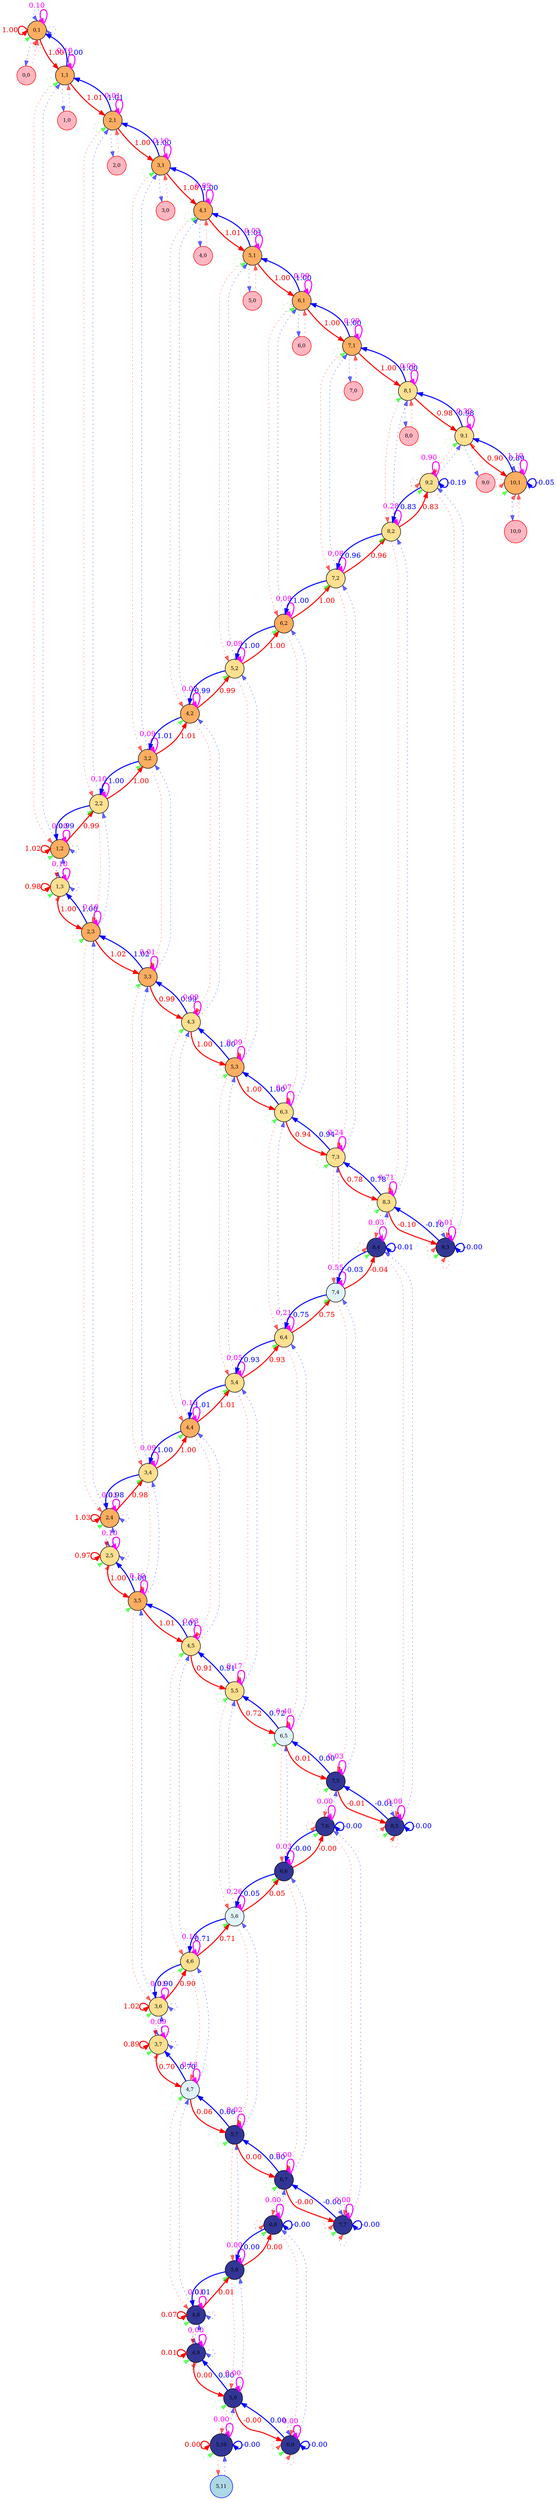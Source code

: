 digraph {
	splines=true
	"0,1" [label="0,1" color=black colorscheme=rdylbu10 fillcolor=4 fontsize=10 pos="0,1!" shape=circle style=filled]
	"0,0" [label="0,0" color=red fillcolor=lightpink fontsize=10 pos="0,0!" shape=circle style=filled]
	"1,3" [label="1,3" color=black colorscheme=rdylbu10 fillcolor=5 fontsize=10 pos="1,3!" shape=circle style=filled]
	"1,2" [label="1,2" color=black colorscheme=rdylbu10 fillcolor=4 fontsize=10 pos="1,2!" shape=circle style=filled]
	"1,1" [label="1,1" color=black colorscheme=rdylbu10 fillcolor=4 fontsize=10 pos="1,1!" shape=circle style=filled]
	"1,0" [label="1,0" color=red fillcolor=lightpink fontsize=10 pos="1,0!" shape=circle style=filled]
	"2,5" [label="2,5" color=black colorscheme=rdylbu10 fillcolor=5 fontsize=10 pos="2,5!" shape=circle style=filled]
	"2,4" [label="2,4" color=black colorscheme=rdylbu10 fillcolor=4 fontsize=10 pos="2,4!" shape=circle style=filled]
	"2,3" [label="2,3" color=black colorscheme=rdylbu10 fillcolor=4 fontsize=10 pos="2,3!" shape=circle style=filled]
	"2,2" [label="2,2" color=black colorscheme=rdylbu10 fillcolor=5 fontsize=10 pos="2,2!" shape=circle style=filled]
	"2,1" [label="2,1" color=black colorscheme=rdylbu10 fillcolor=4 fontsize=10 pos="2,1!" shape=circle style=filled]
	"2,0" [label="2,0" color=red fillcolor=lightpink fontsize=10 pos="2,0!" shape=circle style=filled]
	"3,7" [label="3,7" color=black colorscheme=rdylbu10 fillcolor=5 fontsize=10 pos="3,7!" shape=circle style=filled]
	"3,6" [label="3,6" color=black colorscheme=rdylbu10 fillcolor=5 fontsize=10 pos="3,6!" shape=circle style=filled]
	"3,5" [label="3,5" color=black colorscheme=rdylbu10 fillcolor=4 fontsize=10 pos="3,5!" shape=circle style=filled]
	"3,4" [label="3,4" color=black colorscheme=rdylbu10 fillcolor=5 fontsize=10 pos="3,4!" shape=circle style=filled]
	"3,3" [label="3,3" color=black colorscheme=rdylbu10 fillcolor=4 fontsize=10 pos="3,3!" shape=circle style=filled]
	"3,2" [label="3,2" color=black colorscheme=rdylbu10 fillcolor=4 fontsize=10 pos="3,2!" shape=circle style=filled]
	"3,1" [label="3,1" color=black colorscheme=rdylbu10 fillcolor=4 fontsize=10 pos="3,1!" shape=circle style=filled]
	"3,0" [label="3,0" color=red fillcolor=lightpink fontsize=10 pos="3,0!" shape=circle style=filled]
	"4,9" [label="4,9" color=black colorscheme=rdylbu10 fillcolor=10 fontsize=10 pos="4,9!" shape=circle style=filled]
	"4,8" [label="4,8" color=black colorscheme=rdylbu10 fillcolor=10 fontsize=10 pos="4,8!" shape=circle style=filled]
	"4,7" [label="4,7" color=black colorscheme=rdylbu10 fillcolor=6 fontsize=10 pos="4,7!" shape=circle style=filled]
	"4,6" [label="4,6" color=black colorscheme=rdylbu10 fillcolor=5 fontsize=10 pos="4,6!" shape=circle style=filled]
	"4,5" [label="4,5" color=black colorscheme=rdylbu10 fillcolor=5 fontsize=10 pos="4,5!" shape=circle style=filled]
	"4,4" [label="4,4" color=black colorscheme=rdylbu10 fillcolor=4 fontsize=10 pos="4,4!" shape=circle style=filled]
	"4,3" [label="4,3" color=black colorscheme=rdylbu10 fillcolor=5 fontsize=10 pos="4,3!" shape=circle style=filled]
	"4,2" [label="4,2" color=black colorscheme=rdylbu10 fillcolor=4 fontsize=10 pos="4,2!" shape=circle style=filled]
	"4,1" [label="4,1" color=black colorscheme=rdylbu10 fillcolor=4 fontsize=10 pos="4,1!" shape=circle style=filled]
	"4,0" [label="4,0" color=red fillcolor=lightpink fontsize=10 pos="4,0!" shape=circle style=filled]
	"5,11" [label="5,11" color=blue fillcolor=lightblue fontsize=10 pos="5,11!" shape=circle style=filled]
	"5,10" [label="5,10" color=black colorscheme=rdylbu10 fillcolor=10 fontsize=10 pos="5,10!" shape=circle style=filled]
	"5,9" [label="5,9" color=black colorscheme=rdylbu10 fillcolor=10 fontsize=10 pos="5,9!" shape=circle style=filled]
	"5,8" [label="5,8" color=black colorscheme=rdylbu10 fillcolor=10 fontsize=10 pos="5,8!" shape=circle style=filled]
	"5,7" [label="5,7" color=black colorscheme=rdylbu10 fillcolor=10 fontsize=10 pos="5,7!" shape=circle style=filled]
	"5,6" [label="5,6" color=black colorscheme=rdylbu10 fillcolor=6 fontsize=10 pos="5,6!" shape=circle style=filled]
	"5,5" [label="5,5" color=black colorscheme=rdylbu10 fillcolor=5 fontsize=10 pos="5,5!" shape=circle style=filled]
	"5,4" [label="5,4" color=black colorscheme=rdylbu10 fillcolor=5 fontsize=10 pos="5,4!" shape=circle style=filled]
	"5,3" [label="5,3" color=black colorscheme=rdylbu10 fillcolor=4 fontsize=10 pos="5,3!" shape=circle style=filled]
	"5,2" [label="5,2" color=black colorscheme=rdylbu10 fillcolor=5 fontsize=10 pos="5,2!" shape=circle style=filled]
	"5,1" [label="5,1" color=black colorscheme=rdylbu10 fillcolor=4 fontsize=10 pos="5,1!" shape=circle style=filled]
	"5,0" [label="5,0" color=red fillcolor=lightpink fontsize=10 pos="5,0!" shape=circle style=filled]
	"6,9" [label="6,9" color=black colorscheme=rdylbu10 fillcolor=10 fontsize=10 pos="6,9!" shape=circle style=filled]
	"6,8" [label="6,8" color=black colorscheme=rdylbu10 fillcolor=10 fontsize=10 pos="6,8!" shape=circle style=filled]
	"6,7" [label="6,7" color=black colorscheme=rdylbu10 fillcolor=10 fontsize=10 pos="6,7!" shape=circle style=filled]
	"6,6" [label="6,6" color=black colorscheme=rdylbu10 fillcolor=10 fontsize=10 pos="6,6!" shape=circle style=filled]
	"6,5" [label="6,5" color=black colorscheme=rdylbu10 fillcolor=6 fontsize=10 pos="6,5!" shape=circle style=filled]
	"6,4" [label="6,4" color=black colorscheme=rdylbu10 fillcolor=5 fontsize=10 pos="6,4!" shape=circle style=filled]
	"6,3" [label="6,3" color=black colorscheme=rdylbu10 fillcolor=5 fontsize=10 pos="6,3!" shape=circle style=filled]
	"6,2" [label="6,2" color=black colorscheme=rdylbu10 fillcolor=4 fontsize=10 pos="6,2!" shape=circle style=filled]
	"6,1" [label="6,1" color=black colorscheme=rdylbu10 fillcolor=4 fontsize=10 pos="6,1!" shape=circle style=filled]
	"6,0" [label="6,0" color=red fillcolor=lightpink fontsize=10 pos="6,0!" shape=circle style=filled]
	"7,7" [label="7,7" color=black colorscheme=rdylbu10 fillcolor=10 fontsize=10 pos="7,7!" shape=circle style=filled]
	"7,6" [label="7,6" color=black colorscheme=rdylbu10 fillcolor=10 fontsize=10 pos="7,6!" shape=circle style=filled]
	"7,5" [label="7,5" color=black colorscheme=rdylbu10 fillcolor=10 fontsize=10 pos="7,5!" shape=circle style=filled]
	"7,4" [label="7,4" color=black colorscheme=rdylbu10 fillcolor=6 fontsize=10 pos="7,4!" shape=circle style=filled]
	"7,3" [label="7,3" color=black colorscheme=rdylbu10 fillcolor=5 fontsize=10 pos="7,3!" shape=circle style=filled]
	"7,2" [label="7,2" color=black colorscheme=rdylbu10 fillcolor=5 fontsize=10 pos="7,2!" shape=circle style=filled]
	"7,1" [label="7,1" color=black colorscheme=rdylbu10 fillcolor=4 fontsize=10 pos="7,1!" shape=circle style=filled]
	"7,0" [label="7,0" color=red fillcolor=lightpink fontsize=10 pos="7,0!" shape=circle style=filled]
	"8,5" [label="8,5" color=black colorscheme=rdylbu10 fillcolor=10 fontsize=10 pos="8,5!" shape=circle style=filled]
	"8,4" [label="8,4" color=black colorscheme=rdylbu10 fillcolor=10 fontsize=10 pos="8,4!" shape=circle style=filled]
	"8,3" [label="8,3" color=black colorscheme=rdylbu10 fillcolor=5 fontsize=10 pos="8,3!" shape=circle style=filled]
	"8,2" [label="8,2" color=black colorscheme=rdylbu10 fillcolor=5 fontsize=10 pos="8,2!" shape=circle style=filled]
	"8,1" [label="8,1" color=black colorscheme=rdylbu10 fillcolor=5 fontsize=10 pos="8,1!" shape=circle style=filled]
	"8,0" [label="8,0" color=red fillcolor=lightpink fontsize=10 pos="8,0!" shape=circle style=filled]
	"9,3" [label="9,3" color=black colorscheme=rdylbu10 fillcolor=10 fontsize=10 pos="9,3!" shape=circle style=filled]
	"9,2" [label="9,2" color=black colorscheme=rdylbu10 fillcolor=5 fontsize=10 pos="9,2!" shape=circle style=filled]
	"9,1" [label="9,1" color=black colorscheme=rdylbu10 fillcolor=5 fontsize=10 pos="9,1!" shape=circle style=filled]
	"9,0" [label="9,0" color=red fillcolor=lightpink fontsize=10 pos="9,0!" shape=circle style=filled]
	"10,1" [label="10,1" color=black colorscheme=rdylbu10 fillcolor=4 fontsize=10 pos="10,1!" shape=circle style=filled]
	"10,0" [label="10,0" color=red fillcolor=lightpink fontsize=10 pos="10,0!" shape=circle style=filled]
	"0,1" -> "0,1" [label=0.10 color="#ff00ff" fontcolor="#ff00ff" headport=ne penwidth=2 style=solid tailport=ne]
	"0,1" -> "0,1" [label="" color="#00ff0099" fontcolor="#00ff0099" headport=sw style=dotted tailport=sw]
	"0,1" -> "0,0" [label="" color="#0000ff99" fontcolor="#0000ff99" style=dotted]
	"0,1" -> "1,1" [label=1.00 color="#ff0000" fontcolor="#ff0000" penwidth=2 style=solid]
	"0,1" -> "0,1" [label="" color="#ff000099" fontcolor="#ff000099" headport=s style=dotted tailport=s]
	"0,1" -> "0,1" [label="" color="#0000ff99" fontcolor="#0000ff99" headport=n style=dotted tailport=n]
	"0,1" -> "0,1" [label="" color="#0000ff99" fontcolor="#0000ff99" headport=e style=dotted tailport=e]
	"0,1" -> "0,1" [label=1.00 color="#ff0000" fontcolor="#ff0000" headport=w penwidth=2 style=solid tailport=w]
	"0,0" -> "0,1" [label="" color="#ff000099" fontcolor="#ff000099" style=dotted]
	"1,3" -> "1,3" [label=0.10 color="#ff00ff" fontcolor="#ff00ff" headport=ne penwidth=2 style=solid tailport=ne]
	"1,3" -> "1,3" [label="" color="#00ff0099" fontcolor="#00ff0099" headport=sw style=dotted tailport=sw]
	"1,3" -> "1,2" [label="" color="#0000ff99" fontcolor="#0000ff99" style=dotted]
	"1,3" -> "2,3" [label=1.00 color="#ff0000" fontcolor="#ff0000" penwidth=2 style=solid]
	"1,3" -> "1,3" [label="" color="#ff000099" fontcolor="#ff000099" headport=s style=dotted tailport=s]
	"1,3" -> "1,3" [label="" color="#0000ff99" fontcolor="#0000ff99" headport=n style=dotted tailport=n]
	"1,3" -> "1,3" [label="" color="#0000ff99" fontcolor="#0000ff99" headport=e style=dotted tailport=e]
	"1,3" -> "1,3" [label=0.98 color="#ff0000" fontcolor="#ff0000" headport=w penwidth=2 style=solid tailport=w]
	"1,2" -> "1,3" [label="" color="#ff000099" fontcolor="#ff000099" style=dotted]
	"1,2" -> "1,2" [label=0.00 color="#ff00ff" fontcolor="#ff00ff" headport=ne penwidth=2 style=solid tailport=ne]
	"1,2" -> "1,2" [label="" color="#00ff0099" fontcolor="#00ff0099" headport=sw style=dotted tailport=sw]
	"1,2" -> "1,1" [label="" color="#0000ff99" fontcolor="#0000ff99" style=dotted]
	"1,2" -> "2,2" [label=0.99 color="#ff0000" fontcolor="#ff0000" penwidth=2 style=solid]
	"1,2" -> "1,2" [label="" color="#0000ff99" fontcolor="#0000ff99" headport=e style=dotted tailport=e]
	"1,2" -> "1,2" [label=1.02 color="#ff0000" fontcolor="#ff0000" headport=w penwidth=2 style=solid tailport=w]
	"1,1" -> "0,1" [label=1.00 color="#0000ff" fontcolor="#0000ff" penwidth=2 style=solid]
	"1,1" -> "1,2" [label="" color="#ff000099" fontcolor="#ff000099" style=dotted]
	"1,1" -> "1,1" [label=0.10 color="#ff00ff" fontcolor="#ff00ff" headport=ne penwidth=2 style=solid tailport=ne]
	"1,1" -> "1,1" [label="" color="#00ff0099" fontcolor="#00ff0099" headport=sw style=dotted tailport=sw]
	"1,1" -> "1,0" [label="" color="#0000ff99" fontcolor="#0000ff99" style=dotted]
	"1,1" -> "2,1" [label=1.01 color="#ff0000" fontcolor="#ff0000" penwidth=2 style=solid]
	"1,0" -> "1,1" [label="" color="#ff000099" fontcolor="#ff000099" style=dotted]
	"2,5" -> "2,5" [label=0.10 color="#ff00ff" fontcolor="#ff00ff" headport=ne penwidth=2 style=solid tailport=ne]
	"2,5" -> "2,5" [label="" color="#00ff0099" fontcolor="#00ff0099" headport=sw style=dotted tailport=sw]
	"2,5" -> "2,4" [label="" color="#0000ff99" fontcolor="#0000ff99" style=dotted]
	"2,5" -> "3,5" [label=1.00 color="#ff0000" fontcolor="#ff0000" penwidth=2 style=solid]
	"2,5" -> "2,5" [label="" color="#ff000099" fontcolor="#ff000099" headport=s style=dotted tailport=s]
	"2,5" -> "2,5" [label="" color="#0000ff99" fontcolor="#0000ff99" headport=n style=dotted tailport=n]
	"2,5" -> "2,5" [label="" color="#0000ff99" fontcolor="#0000ff99" headport=e style=dotted tailport=e]
	"2,5" -> "2,5" [label=0.97 color="#ff0000" fontcolor="#ff0000" headport=w penwidth=2 style=solid tailport=w]
	"2,4" -> "2,5" [label="" color="#ff000099" fontcolor="#ff000099" style=dotted]
	"2,4" -> "2,4" [label=0.01 color="#ff00ff" fontcolor="#ff00ff" headport=ne penwidth=2 style=solid tailport=ne]
	"2,4" -> "2,4" [label="" color="#00ff0099" fontcolor="#00ff0099" headport=sw style=dotted tailport=sw]
	"2,4" -> "2,3" [label="" color="#0000ff99" fontcolor="#0000ff99" style=dotted]
	"2,4" -> "3,4" [label=0.98 color="#ff0000" fontcolor="#ff0000" penwidth=2 style=solid]
	"2,4" -> "2,4" [label="" color="#0000ff99" fontcolor="#0000ff99" headport=e style=dotted tailport=e]
	"2,4" -> "2,4" [label=1.03 color="#ff0000" fontcolor="#ff0000" headport=w penwidth=2 style=solid tailport=w]
	"2,3" -> "1,3" [label=1.00 color="#0000ff" fontcolor="#0000ff" penwidth=2 style=solid]
	"2,3" -> "2,4" [label="" color="#ff000099" fontcolor="#ff000099" style=dotted]
	"2,3" -> "2,3" [label=0.10 color="#ff00ff" fontcolor="#ff00ff" headport=ne penwidth=2 style=solid tailport=ne]
	"2,3" -> "2,3" [label="" color="#00ff0099" fontcolor="#00ff0099" headport=sw style=dotted tailport=sw]
	"2,3" -> "2,2" [label="" color="#0000ff99" fontcolor="#0000ff99" style=dotted]
	"2,3" -> "3,3" [label=1.02 color="#ff0000" fontcolor="#ff0000" penwidth=2 style=solid]
	"2,2" -> "1,2" [label=0.99 color="#0000ff" fontcolor="#0000ff" penwidth=2 style=solid]
	"2,2" -> "2,3" [label="" color="#ff000099" fontcolor="#ff000099" style=dotted]
	"2,2" -> "2,2" [label=0.10 color="#ff00ff" fontcolor="#ff00ff" headport=ne penwidth=2 style=solid tailport=ne]
	"2,2" -> "2,2" [label="" color="#00ff0099" fontcolor="#00ff0099" headport=sw style=dotted tailport=sw]
	"2,2" -> "2,1" [label="" color="#0000ff99" fontcolor="#0000ff99" style=dotted]
	"2,2" -> "3,2" [label=1.00 color="#ff0000" fontcolor="#ff0000" penwidth=2 style=solid]
	"2,1" -> "1,1" [label=1.01 color="#0000ff" fontcolor="#0000ff" penwidth=2 style=solid]
	"2,1" -> "2,2" [label="" color="#ff000099" fontcolor="#ff000099" style=dotted]
	"2,1" -> "2,1" [label=0.01 color="#ff00ff" fontcolor="#ff00ff" headport=ne penwidth=2 style=solid tailport=ne]
	"2,1" -> "2,1" [label="" color="#00ff0099" fontcolor="#00ff0099" headport=sw style=dotted tailport=sw]
	"2,1" -> "2,0" [label="" color="#0000ff99" fontcolor="#0000ff99" style=dotted]
	"2,1" -> "3,1" [label=1.00 color="#ff0000" fontcolor="#ff0000" penwidth=2 style=solid]
	"2,0" -> "2,1" [label="" color="#ff000099" fontcolor="#ff000099" style=dotted]
	"3,7" -> "3,7" [label=0.09 color="#ff00ff" fontcolor="#ff00ff" headport=ne penwidth=2 style=solid tailport=ne]
	"3,7" -> "3,7" [label="" color="#00ff0099" fontcolor="#00ff0099" headport=sw style=dotted tailport=sw]
	"3,7" -> "3,6" [label="" color="#0000ff99" fontcolor="#0000ff99" style=dotted]
	"3,7" -> "4,7" [label=0.70 color="#ff0000" fontcolor="#ff0000" penwidth=2 style=solid]
	"3,7" -> "3,7" [label="" color="#ff000099" fontcolor="#ff000099" headport=s style=dotted tailport=s]
	"3,7" -> "3,7" [label="" color="#0000ff99" fontcolor="#0000ff99" headport=n style=dotted tailport=n]
	"3,7" -> "3,7" [label="" color="#0000ff99" fontcolor="#0000ff99" headport=e style=dotted tailport=e]
	"3,7" -> "3,7" [label=0.89 color="#ff0000" fontcolor="#ff0000" headport=w penwidth=2 style=solid tailport=w]
	"3,6" -> "3,7" [label="" color="#ff000099" fontcolor="#ff000099" style=dotted]
	"3,6" -> "3,6" [label=0.01 color="#ff00ff" fontcolor="#ff00ff" headport=ne penwidth=2 style=solid tailport=ne]
	"3,6" -> "3,6" [label="" color="#00ff0099" fontcolor="#00ff0099" headport=sw style=dotted tailport=sw]
	"3,6" -> "3,5" [label="" color="#0000ff99" fontcolor="#0000ff99" style=dotted]
	"3,6" -> "4,6" [label=0.90 color="#ff0000" fontcolor="#ff0000" penwidth=2 style=solid]
	"3,6" -> "3,6" [label="" color="#0000ff99" fontcolor="#0000ff99" headport=e style=dotted tailport=e]
	"3,6" -> "3,6" [label=1.02 color="#ff0000" fontcolor="#ff0000" headport=w penwidth=2 style=solid tailport=w]
	"3,5" -> "2,5" [label=1.00 color="#0000ff" fontcolor="#0000ff" penwidth=2 style=solid]
	"3,5" -> "3,6" [label="" color="#ff000099" fontcolor="#ff000099" style=dotted]
	"3,5" -> "3,5" [label=0.10 color="#ff00ff" fontcolor="#ff00ff" headport=ne penwidth=2 style=solid tailport=ne]
	"3,5" -> "3,5" [label="" color="#00ff0099" fontcolor="#00ff0099" headport=sw style=dotted tailport=sw]
	"3,5" -> "3,4" [label="" color="#0000ff99" fontcolor="#0000ff99" style=dotted]
	"3,5" -> "4,5" [label=1.01 color="#ff0000" fontcolor="#ff0000" penwidth=2 style=solid]
	"3,4" -> "2,4" [label=0.98 color="#0000ff" fontcolor="#0000ff" penwidth=2 style=solid]
	"3,4" -> "3,5" [label="" color="#ff000099" fontcolor="#ff000099" style=dotted]
	"3,4" -> "3,4" [label=0.09 color="#ff00ff" fontcolor="#ff00ff" headport=ne penwidth=2 style=solid tailport=ne]
	"3,4" -> "3,4" [label="" color="#00ff0099" fontcolor="#00ff0099" headport=sw style=dotted tailport=sw]
	"3,4" -> "3,3" [label="" color="#0000ff99" fontcolor="#0000ff99" style=dotted]
	"3,4" -> "4,4" [label=1.00 color="#ff0000" fontcolor="#ff0000" penwidth=2 style=solid]
	"3,3" -> "2,3" [label=1.02 color="#0000ff" fontcolor="#0000ff" penwidth=2 style=solid]
	"3,3" -> "3,4" [label="" color="#ff000099" fontcolor="#ff000099" style=dotted]
	"3,3" -> "3,3" [label=0.01 color="#ff00ff" fontcolor="#ff00ff" headport=ne penwidth=2 style=solid tailport=ne]
	"3,3" -> "3,3" [label="" color="#00ff0099" fontcolor="#00ff0099" headport=sw style=dotted tailport=sw]
	"3,3" -> "3,2" [label="" color="#0000ff99" fontcolor="#0000ff99" style=dotted]
	"3,3" -> "4,3" [label=0.99 color="#ff0000" fontcolor="#ff0000" penwidth=2 style=solid]
	"3,2" -> "2,2" [label=1.00 color="#0000ff" fontcolor="#0000ff" penwidth=2 style=solid]
	"3,2" -> "3,3" [label="" color="#ff000099" fontcolor="#ff000099" style=dotted]
	"3,2" -> "3,2" [label=0.09 color="#ff00ff" fontcolor="#ff00ff" headport=ne penwidth=2 style=solid tailport=ne]
	"3,2" -> "3,2" [label="" color="#00ff0099" fontcolor="#00ff0099" headport=sw style=dotted tailport=sw]
	"3,2" -> "3,1" [label="" color="#0000ff99" fontcolor="#0000ff99" style=dotted]
	"3,2" -> "4,2" [label=1.01 color="#ff0000" fontcolor="#ff0000" penwidth=2 style=solid]
	"3,1" -> "2,1" [label=1.00 color="#0000ff" fontcolor="#0000ff" penwidth=2 style=solid]
	"3,1" -> "3,2" [label="" color="#ff000099" fontcolor="#ff000099" style=dotted]
	"3,1" -> "3,1" [label=0.10 color="#ff00ff" fontcolor="#ff00ff" headport=ne penwidth=2 style=solid tailport=ne]
	"3,1" -> "3,1" [label="" color="#00ff0099" fontcolor="#00ff0099" headport=sw style=dotted tailport=sw]
	"3,1" -> "3,0" [label="" color="#0000ff99" fontcolor="#0000ff99" style=dotted]
	"3,1" -> "4,1" [label=1.00 color="#ff0000" fontcolor="#ff0000" penwidth=2 style=solid]
	"3,0" -> "3,1" [label="" color="#ff000099" fontcolor="#ff000099" style=dotted]
	"4,9" -> "4,9" [label=0.00 color="#ff00ff" fontcolor="#ff00ff" headport=ne penwidth=2 style=solid tailport=ne]
	"4,9" -> "4,9" [label="" color="#00ff0099" fontcolor="#00ff0099" headport=sw style=dotted tailport=sw]
	"4,9" -> "4,8" [label="" color="#0000ff99" fontcolor="#0000ff99" style=dotted]
	"4,9" -> "5,9" [label=0.00 color="#ff0000" fontcolor="#ff0000" penwidth=2 style=solid]
	"4,9" -> "4,9" [label="" color="#ff000099" fontcolor="#ff000099" headport=s style=dotted tailport=s]
	"4,9" -> "4,9" [label="" color="#0000ff99" fontcolor="#0000ff99" headport=n style=dotted tailport=n]
	"4,9" -> "4,9" [label="" color="#0000ff99" fontcolor="#0000ff99" headport=e style=dotted tailport=e]
	"4,9" -> "4,9" [label=0.01 color="#ff0000" fontcolor="#ff0000" headport=w penwidth=2 style=solid tailport=w]
	"4,8" -> "4,9" [label="" color="#ff000099" fontcolor="#ff000099" style=dotted]
	"4,8" -> "4,8" [label=0.01 color="#ff00ff" fontcolor="#ff00ff" headport=ne penwidth=2 style=solid tailport=ne]
	"4,8" -> "4,8" [label="" color="#00ff0099" fontcolor="#00ff0099" headport=sw style=dotted tailport=sw]
	"4,8" -> "4,7" [label="" color="#0000ff99" fontcolor="#0000ff99" style=dotted]
	"4,8" -> "5,8" [label=0.01 color="#ff0000" fontcolor="#ff0000" penwidth=2 style=solid]
	"4,8" -> "4,8" [label="" color="#0000ff99" fontcolor="#0000ff99" headport=e style=dotted tailport=e]
	"4,8" -> "4,8" [label=0.07 color="#ff0000" fontcolor="#ff0000" headport=w penwidth=2 style=solid tailport=w]
	"4,7" -> "3,7" [label=0.70 color="#0000ff" fontcolor="#0000ff" penwidth=2 style=solid]
	"4,7" -> "4,8" [label="" color="#ff000099" fontcolor="#ff000099" style=dotted]
	"4,7" -> "4,7" [label=0.13 color="#ff00ff" fontcolor="#ff00ff" headport=ne penwidth=2 style=solid tailport=ne]
	"4,7" -> "4,7" [label="" color="#00ff0099" fontcolor="#00ff0099" headport=sw style=dotted tailport=sw]
	"4,7" -> "4,6" [label="" color="#0000ff99" fontcolor="#0000ff99" style=dotted]
	"4,7" -> "5,7" [label=0.06 color="#ff0000" fontcolor="#ff0000" penwidth=2 style=solid]
	"4,6" -> "3,6" [label=0.90 color="#0000ff" fontcolor="#0000ff" penwidth=2 style=solid]
	"4,6" -> "4,7" [label="" color="#ff000099" fontcolor="#ff000099" style=dotted]
	"4,6" -> "4,6" [label=0.13 color="#ff00ff" fontcolor="#ff00ff" headport=ne penwidth=2 style=solid tailport=ne]
	"4,6" -> "4,6" [label="" color="#00ff0099" fontcolor="#00ff0099" headport=sw style=dotted tailport=sw]
	"4,6" -> "4,5" [label="" color="#0000ff99" fontcolor="#0000ff99" style=dotted]
	"4,6" -> "5,6" [label=0.71 color="#ff0000" fontcolor="#ff0000" penwidth=2 style=solid]
	"4,5" -> "3,5" [label=1.01 color="#0000ff" fontcolor="#0000ff" penwidth=2 style=solid]
	"4,5" -> "4,6" [label="" color="#ff000099" fontcolor="#ff000099" style=dotted]
	"4,5" -> "4,5" [label=0.03 color="#ff00ff" fontcolor="#ff00ff" headport=ne penwidth=2 style=solid tailport=ne]
	"4,5" -> "4,5" [label="" color="#00ff0099" fontcolor="#00ff0099" headport=sw style=dotted tailport=sw]
	"4,5" -> "4,4" [label="" color="#0000ff99" fontcolor="#0000ff99" style=dotted]
	"4,5" -> "5,5" [label=0.91 color="#ff0000" fontcolor="#ff0000" penwidth=2 style=solid]
	"4,4" -> "3,4" [label=1.00 color="#0000ff" fontcolor="#0000ff" penwidth=2 style=solid]
	"4,4" -> "4,5" [label="" color="#ff000099" fontcolor="#ff000099" style=dotted]
	"4,4" -> "4,4" [label=0.10 color="#ff00ff" fontcolor="#ff00ff" headport=ne penwidth=2 style=solid tailport=ne]
	"4,4" -> "4,4" [label="" color="#00ff0099" fontcolor="#00ff0099" headport=sw style=dotted tailport=sw]
	"4,4" -> "4,3" [label="" color="#0000ff99" fontcolor="#0000ff99" style=dotted]
	"4,4" -> "5,4" [label=1.01 color="#ff0000" fontcolor="#ff0000" penwidth=2 style=solid]
	"4,3" -> "3,3" [label=0.99 color="#0000ff" fontcolor="#0000ff" penwidth=2 style=solid]
	"4,3" -> "4,4" [label="" color="#ff000099" fontcolor="#ff000099" style=dotted]
	"4,3" -> "4,3" [label=0.09 color="#ff00ff" fontcolor="#ff00ff" headport=ne penwidth=2 style=solid tailport=ne]
	"4,3" -> "4,3" [label="" color="#00ff0099" fontcolor="#00ff0099" headport=sw style=dotted tailport=sw]
	"4,3" -> "4,2" [label="" color="#0000ff99" fontcolor="#0000ff99" style=dotted]
	"4,3" -> "5,3" [label=1.00 color="#ff0000" fontcolor="#ff0000" penwidth=2 style=solid]
	"4,2" -> "3,2" [label=1.01 color="#0000ff" fontcolor="#0000ff" penwidth=2 style=solid]
	"4,2" -> "4,3" [label="" color="#ff000099" fontcolor="#ff000099" style=dotted]
	"4,2" -> "4,2" [label=0.02 color="#ff00ff" fontcolor="#ff00ff" headport=ne penwidth=2 style=solid tailport=ne]
	"4,2" -> "4,2" [label="" color="#00ff0099" fontcolor="#00ff0099" headport=sw style=dotted tailport=sw]
	"4,2" -> "4,1" [label="" color="#0000ff99" fontcolor="#0000ff99" style=dotted]
	"4,2" -> "5,2" [label=0.99 color="#ff0000" fontcolor="#ff0000" penwidth=2 style=solid]
	"4,1" -> "3,1" [label=1.00 color="#0000ff" fontcolor="#0000ff" penwidth=2 style=solid]
	"4,1" -> "4,2" [label="" color="#ff000099" fontcolor="#ff000099" style=dotted]
	"4,1" -> "4,1" [label=0.09 color="#ff00ff" fontcolor="#ff00ff" headport=ne penwidth=2 style=solid tailport=ne]
	"4,1" -> "4,1" [label="" color="#00ff0099" fontcolor="#00ff0099" headport=sw style=dotted tailport=sw]
	"4,1" -> "4,0" [label="" color="#0000ff99" fontcolor="#0000ff99" style=dotted]
	"4,1" -> "5,1" [label=1.01 color="#ff0000" fontcolor="#ff0000" penwidth=2 style=solid]
	"4,0" -> "4,1" [label="" color="#ff000099" fontcolor="#ff000099" style=dotted]
	"5,11" -> "5,10" [label="" color="#0000ff99" fontcolor="#0000ff99" style=dotted]
	"5,10" -> "5,11" [label="" color="#ff000099" fontcolor="#ff000099" style=dotted]
	"5,10" -> "5,10" [label=0.00 color="#ff00ff" fontcolor="#ff00ff" headport=ne penwidth=2 style=solid tailport=ne]
	"5,10" -> "5,10" [label="" color="#00ff0099" fontcolor="#00ff0099" headport=sw style=dotted tailport=sw]
	"5,10" -> "5,9" [label="" color="#0000ff99" fontcolor="#0000ff99" style=dotted]
	"5,10" -> "5,10" [label=0.00 color="#ff0000" fontcolor="#ff0000" headport=w penwidth=2 style=solid tailport=w]
	"5,10" -> "5,10" [label=-0.00 color="#0000ff" fontcolor="#0000ff" headport=e penwidth=2 style=solid tailport=e]
	"5,9" -> "4,9" [label=0.00 color="#0000ff" fontcolor="#0000ff" penwidth=2 style=solid]
	"5,9" -> "5,10" [label="" color="#ff000099" fontcolor="#ff000099" style=dotted]
	"5,9" -> "5,9" [label=0.00 color="#ff00ff" fontcolor="#ff00ff" headport=ne penwidth=2 style=solid tailport=ne]
	"5,9" -> "5,9" [label="" color="#00ff0099" fontcolor="#00ff0099" headport=sw style=dotted tailport=sw]
	"5,9" -> "5,8" [label="" color="#0000ff99" fontcolor="#0000ff99" style=dotted]
	"5,9" -> "6,9" [label=-0.00 color="#ff0000" fontcolor="#ff0000" penwidth=2 style=solid]
	"5,8" -> "4,8" [label=0.01 color="#0000ff" fontcolor="#0000ff" penwidth=2 style=solid]
	"5,8" -> "5,9" [label="" color="#ff000099" fontcolor="#ff000099" style=dotted]
	"5,8" -> "5,8" [label=0.00 color="#ff00ff" fontcolor="#ff00ff" headport=ne penwidth=2 style=solid tailport=ne]
	"5,8" -> "5,8" [label="" color="#00ff0099" fontcolor="#00ff0099" headport=sw style=dotted tailport=sw]
	"5,8" -> "5,7" [label="" color="#0000ff99" fontcolor="#0000ff99" style=dotted]
	"5,8" -> "6,8" [label=0.00 color="#ff0000" fontcolor="#ff0000" penwidth=2 style=solid]
	"5,7" -> "4,7" [label=0.06 color="#0000ff" fontcolor="#0000ff" penwidth=2 style=solid]
	"5,7" -> "5,8" [label="" color="#ff000099" fontcolor="#ff000099" style=dotted]
	"5,7" -> "5,7" [label=0.02 color="#ff00ff" fontcolor="#ff00ff" headport=ne penwidth=2 style=solid tailport=ne]
	"5,7" -> "5,7" [label="" color="#00ff0099" fontcolor="#00ff0099" headport=sw style=dotted tailport=sw]
	"5,7" -> "5,6" [label="" color="#0000ff99" fontcolor="#0000ff99" style=dotted]
	"5,7" -> "6,7" [label=0.00 color="#ff0000" fontcolor="#ff0000" penwidth=2 style=solid]
	"5,6" -> "4,6" [label=0.71 color="#0000ff" fontcolor="#0000ff" penwidth=2 style=solid]
	"5,6" -> "5,7" [label="" color="#ff000099" fontcolor="#ff000099" style=dotted]
	"5,6" -> "5,6" [label=0.26 color="#ff00ff" fontcolor="#ff00ff" headport=ne penwidth=2 style=solid tailport=ne]
	"5,6" -> "5,6" [label="" color="#00ff0099" fontcolor="#00ff0099" headport=sw style=dotted tailport=sw]
	"5,6" -> "5,5" [label="" color="#0000ff99" fontcolor="#0000ff99" style=dotted]
	"5,6" -> "6,6" [label=0.05 color="#ff0000" fontcolor="#ff0000" penwidth=2 style=solid]
	"5,5" -> "4,5" [label=0.91 color="#0000ff" fontcolor="#0000ff" penwidth=2 style=solid]
	"5,5" -> "5,6" [label="" color="#ff000099" fontcolor="#ff000099" style=dotted]
	"5,5" -> "5,5" [label=0.17 color="#ff00ff" fontcolor="#ff00ff" headport=ne penwidth=2 style=solid tailport=ne]
	"5,5" -> "5,5" [label="" color="#00ff0099" fontcolor="#00ff0099" headport=sw style=dotted tailport=sw]
	"5,5" -> "5,4" [label="" color="#0000ff99" fontcolor="#0000ff99" style=dotted]
	"5,5" -> "6,5" [label=0.72 color="#ff0000" fontcolor="#ff0000" penwidth=2 style=solid]
	"5,4" -> "4,4" [label=1.01 color="#0000ff" fontcolor="#0000ff" penwidth=2 style=solid]
	"5,4" -> "5,5" [label="" color="#ff000099" fontcolor="#ff000099" style=dotted]
	"5,4" -> "5,4" [label=0.05 color="#ff00ff" fontcolor="#ff00ff" headport=ne penwidth=2 style=solid tailport=ne]
	"5,4" -> "5,4" [label="" color="#00ff0099" fontcolor="#00ff0099" headport=sw style=dotted tailport=sw]
	"5,4" -> "5,3" [label="" color="#0000ff99" fontcolor="#0000ff99" style=dotted]
	"5,4" -> "6,4" [label=0.93 color="#ff0000" fontcolor="#ff0000" penwidth=2 style=solid]
	"5,3" -> "4,3" [label=1.00 color="#0000ff" fontcolor="#0000ff" penwidth=2 style=solid]
	"5,3" -> "5,4" [label="" color="#ff000099" fontcolor="#ff000099" style=dotted]
	"5,3" -> "5,3" [label=0.09 color="#ff00ff" fontcolor="#ff00ff" headport=ne penwidth=2 style=solid tailport=ne]
	"5,3" -> "5,3" [label="" color="#00ff0099" fontcolor="#00ff0099" headport=sw style=dotted tailport=sw]
	"5,3" -> "5,2" [label="" color="#0000ff99" fontcolor="#0000ff99" style=dotted]
	"5,3" -> "6,3" [label=1.00 color="#ff0000" fontcolor="#ff0000" penwidth=2 style=solid]
	"5,2" -> "4,2" [label=0.99 color="#0000ff" fontcolor="#0000ff" penwidth=2 style=solid]
	"5,2" -> "5,3" [label="" color="#ff000099" fontcolor="#ff000099" style=dotted]
	"5,2" -> "5,2" [label=0.09 color="#ff00ff" fontcolor="#ff00ff" headport=ne penwidth=2 style=solid tailport=ne]
	"5,2" -> "5,2" [label="" color="#00ff0099" fontcolor="#00ff0099" headport=sw style=dotted tailport=sw]
	"5,2" -> "5,1" [label="" color="#0000ff99" fontcolor="#0000ff99" style=dotted]
	"5,2" -> "6,2" [label=1.00 color="#ff0000" fontcolor="#ff0000" penwidth=2 style=solid]
	"5,1" -> "4,1" [label=1.01 color="#0000ff" fontcolor="#0000ff" penwidth=2 style=solid]
	"5,1" -> "5,2" [label="" color="#ff000099" fontcolor="#ff000099" style=dotted]
	"5,1" -> "5,1" [label=0.02 color="#ff00ff" fontcolor="#ff00ff" headport=ne penwidth=2 style=solid tailport=ne]
	"5,1" -> "5,1" [label="" color="#00ff0099" fontcolor="#00ff0099" headport=sw style=dotted tailport=sw]
	"5,1" -> "5,0" [label="" color="#0000ff99" fontcolor="#0000ff99" style=dotted]
	"5,1" -> "6,1" [label=1.00 color="#ff0000" fontcolor="#ff0000" penwidth=2 style=solid]
	"5,0" -> "5,1" [label="" color="#ff000099" fontcolor="#ff000099" style=dotted]
	"6,9" -> "5,9" [label=0.00 color="#0000ff" fontcolor="#0000ff" penwidth=2 style=solid]
	"6,9" -> "6,9" [label=0.00 color="#ff00ff" fontcolor="#ff00ff" headport=ne penwidth=2 style=solid tailport=ne]
	"6,9" -> "6,9" [label="" color="#00ff0099" fontcolor="#00ff0099" headport=sw style=dotted tailport=sw]
	"6,9" -> "6,8" [label="" color="#0000ff99" fontcolor="#0000ff99" style=dotted]
	"6,9" -> "6,9" [label="" color="#ff000099" fontcolor="#ff000099" headport=s style=dotted tailport=s]
	"6,9" -> "6,9" [label="" color="#0000ff99" fontcolor="#0000ff99" headport=n style=dotted tailport=n]
	"6,9" -> "6,9" [label="" color="#ff000099" fontcolor="#ff000099" headport=w style=dotted tailport=w]
	"6,9" -> "6,9" [label=-0.00 color="#0000ff" fontcolor="#0000ff" headport=e penwidth=2 style=solid tailport=e]
	"6,8" -> "5,8" [label=0.00 color="#0000ff" fontcolor="#0000ff" penwidth=2 style=solid]
	"6,8" -> "6,9" [label="" color="#ff000099" fontcolor="#ff000099" style=dotted]
	"6,8" -> "6,8" [label=0.00 color="#ff00ff" fontcolor="#ff00ff" headport=ne penwidth=2 style=solid tailport=ne]
	"6,8" -> "6,8" [label="" color="#00ff0099" fontcolor="#00ff0099" headport=sw style=dotted tailport=sw]
	"6,8" -> "6,7" [label="" color="#0000ff99" fontcolor="#0000ff99" style=dotted]
	"6,8" -> "6,8" [label="" color="#ff000099" fontcolor="#ff000099" headport=w style=dotted tailport=w]
	"6,8" -> "6,8" [label=-0.00 color="#0000ff" fontcolor="#0000ff" headport=e penwidth=2 style=solid tailport=e]
	"6,7" -> "5,7" [label=0.00 color="#0000ff" fontcolor="#0000ff" penwidth=2 style=solid]
	"6,7" -> "6,8" [label="" color="#ff000099" fontcolor="#ff000099" style=dotted]
	"6,7" -> "6,7" [label=0.00 color="#ff00ff" fontcolor="#ff00ff" headport=ne penwidth=2 style=solid tailport=ne]
	"6,7" -> "6,7" [label="" color="#00ff0099" fontcolor="#00ff0099" headport=sw style=dotted tailport=sw]
	"6,7" -> "6,6" [label="" color="#0000ff99" fontcolor="#0000ff99" style=dotted]
	"6,7" -> "7,7" [label=-0.00 color="#ff0000" fontcolor="#ff0000" penwidth=2 style=solid]
	"6,6" -> "5,6" [label=0.05 color="#0000ff" fontcolor="#0000ff" penwidth=2 style=solid]
	"6,6" -> "6,7" [label="" color="#ff000099" fontcolor="#ff000099" style=dotted]
	"6,6" -> "6,6" [label=0.03 color="#ff00ff" fontcolor="#ff00ff" headport=ne penwidth=2 style=solid tailport=ne]
	"6,6" -> "6,6" [label="" color="#00ff0099" fontcolor="#00ff0099" headport=sw style=dotted tailport=sw]
	"6,6" -> "6,5" [label="" color="#0000ff99" fontcolor="#0000ff99" style=dotted]
	"6,6" -> "7,6" [label=-0.00 color="#ff0000" fontcolor="#ff0000" penwidth=2 style=solid]
	"6,5" -> "5,5" [label=0.72 color="#0000ff" fontcolor="#0000ff" penwidth=2 style=solid]
	"6,5" -> "6,6" [label="" color="#ff000099" fontcolor="#ff000099" style=dotted]
	"6,5" -> "6,5" [label=0.40 color="#ff00ff" fontcolor="#ff00ff" headport=ne penwidth=2 style=solid tailport=ne]
	"6,5" -> "6,5" [label="" color="#00ff0099" fontcolor="#00ff0099" headport=sw style=dotted tailport=sw]
	"6,5" -> "6,4" [label="" color="#0000ff99" fontcolor="#0000ff99" style=dotted]
	"6,5" -> "7,5" [label=0.01 color="#ff0000" fontcolor="#ff0000" penwidth=2 style=solid]
	"6,4" -> "5,4" [label=0.93 color="#0000ff" fontcolor="#0000ff" penwidth=2 style=solid]
	"6,4" -> "6,5" [label="" color="#ff000099" fontcolor="#ff000099" style=dotted]
	"6,4" -> "6,4" [label=0.21 color="#ff00ff" fontcolor="#ff00ff" headport=ne penwidth=2 style=solid tailport=ne]
	"6,4" -> "6,4" [label="" color="#00ff0099" fontcolor="#00ff0099" headport=sw style=dotted tailport=sw]
	"6,4" -> "6,3" [label="" color="#0000ff99" fontcolor="#0000ff99" style=dotted]
	"6,4" -> "7,4" [label=0.75 color="#ff0000" fontcolor="#ff0000" penwidth=2 style=solid]
	"6,3" -> "5,3" [label=1.00 color="#0000ff" fontcolor="#0000ff" penwidth=2 style=solid]
	"6,3" -> "6,4" [label="" color="#ff000099" fontcolor="#ff000099" style=dotted]
	"6,3" -> "6,3" [label=0.07 color="#ff00ff" fontcolor="#ff00ff" headport=ne penwidth=2 style=solid tailport=ne]
	"6,3" -> "6,3" [label="" color="#00ff0099" fontcolor="#00ff0099" headport=sw style=dotted tailport=sw]
	"6,3" -> "6,2" [label="" color="#0000ff99" fontcolor="#0000ff99" style=dotted]
	"6,3" -> "7,3" [label=0.94 color="#ff0000" fontcolor="#ff0000" penwidth=2 style=solid]
	"6,2" -> "5,2" [label=1.00 color="#0000ff" fontcolor="#0000ff" penwidth=2 style=solid]
	"6,2" -> "6,3" [label="" color="#ff000099" fontcolor="#ff000099" style=dotted]
	"6,2" -> "6,2" [label=0.09 color="#ff00ff" fontcolor="#ff00ff" headport=ne penwidth=2 style=solid tailport=ne]
	"6,2" -> "6,2" [label="" color="#00ff0099" fontcolor="#00ff0099" headport=sw style=dotted tailport=sw]
	"6,2" -> "6,1" [label="" color="#0000ff99" fontcolor="#0000ff99" style=dotted]
	"6,2" -> "7,2" [label=1.00 color="#ff0000" fontcolor="#ff0000" penwidth=2 style=solid]
	"6,1" -> "5,1" [label=1.00 color="#0000ff" fontcolor="#0000ff" penwidth=2 style=solid]
	"6,1" -> "6,2" [label="" color="#ff000099" fontcolor="#ff000099" style=dotted]
	"6,1" -> "6,1" [label=0.09 color="#ff00ff" fontcolor="#ff00ff" headport=ne penwidth=2 style=solid tailport=ne]
	"6,1" -> "6,1" [label="" color="#00ff0099" fontcolor="#00ff0099" headport=sw style=dotted tailport=sw]
	"6,1" -> "6,0" [label="" color="#0000ff99" fontcolor="#0000ff99" style=dotted]
	"6,1" -> "7,1" [label=1.00 color="#ff0000" fontcolor="#ff0000" penwidth=2 style=solid]
	"6,0" -> "6,1" [label="" color="#ff000099" fontcolor="#ff000099" style=dotted]
	"7,7" -> "6,7" [label=-0.00 color="#0000ff" fontcolor="#0000ff" penwidth=2 style=solid]
	"7,7" -> "7,7" [label=0.00 color="#ff00ff" fontcolor="#ff00ff" headport=ne penwidth=2 style=solid tailport=ne]
	"7,7" -> "7,7" [label="" color="#00ff0099" fontcolor="#00ff0099" headport=sw style=dotted tailport=sw]
	"7,7" -> "7,6" [label="" color="#0000ff99" fontcolor="#0000ff99" style=dotted]
	"7,7" -> "7,7" [label="" color="#ff000099" fontcolor="#ff000099" headport=s style=dotted tailport=s]
	"7,7" -> "7,7" [label="" color="#0000ff99" fontcolor="#0000ff99" headport=n style=dotted tailport=n]
	"7,7" -> "7,7" [label="" color="#ff000099" fontcolor="#ff000099" headport=w style=dotted tailport=w]
	"7,7" -> "7,7" [label=-0.00 color="#0000ff" fontcolor="#0000ff" headport=e penwidth=2 style=solid tailport=e]
	"7,6" -> "6,6" [label=-0.00 color="#0000ff" fontcolor="#0000ff" penwidth=2 style=solid]
	"7,6" -> "7,7" [label="" color="#ff000099" fontcolor="#ff000099" style=dotted]
	"7,6" -> "7,6" [label=0.00 color="#ff00ff" fontcolor="#ff00ff" headport=ne penwidth=2 style=solid tailport=ne]
	"7,6" -> "7,6" [label="" color="#00ff0099" fontcolor="#00ff0099" headport=sw style=dotted tailport=sw]
	"7,6" -> "7,5" [label="" color="#0000ff99" fontcolor="#0000ff99" style=dotted]
	"7,6" -> "7,6" [label="" color="#ff000099" fontcolor="#ff000099" headport=w style=dotted tailport=w]
	"7,6" -> "7,6" [label=-0.00 color="#0000ff" fontcolor="#0000ff" headport=e penwidth=2 style=solid tailport=e]
	"7,5" -> "6,5" [label=0.00 color="#0000ff" fontcolor="#0000ff" penwidth=2 style=solid]
	"7,5" -> "7,6" [label="" color="#ff000099" fontcolor="#ff000099" style=dotted]
	"7,5" -> "7,5" [label=0.03 color="#ff00ff" fontcolor="#ff00ff" headport=ne penwidth=2 style=solid tailport=ne]
	"7,5" -> "7,5" [label="" color="#00ff0099" fontcolor="#00ff0099" headport=sw style=dotted tailport=sw]
	"7,5" -> "7,4" [label="" color="#0000ff99" fontcolor="#0000ff99" style=dotted]
	"7,5" -> "8,5" [label=-0.01 color="#ff0000" fontcolor="#ff0000" penwidth=2 style=solid]
	"7,4" -> "6,4" [label=0.75 color="#0000ff" fontcolor="#0000ff" penwidth=2 style=solid]
	"7,4" -> "7,5" [label="" color="#ff000099" fontcolor="#ff000099" style=dotted]
	"7,4" -> "7,4" [label=0.55 color="#ff00ff" fontcolor="#ff00ff" headport=ne penwidth=2 style=solid tailport=ne]
	"7,4" -> "7,4" [label="" color="#00ff0099" fontcolor="#00ff0099" headport=sw style=dotted tailport=sw]
	"7,4" -> "7,3" [label="" color="#0000ff99" fontcolor="#0000ff99" style=dotted]
	"7,4" -> "8,4" [label=-0.04 color="#ff0000" fontcolor="#ff0000" penwidth=2 style=solid]
	"7,3" -> "6,3" [label=0.94 color="#0000ff" fontcolor="#0000ff" penwidth=2 style=solid]
	"7,3" -> "7,4" [label="" color="#ff000099" fontcolor="#ff000099" style=dotted]
	"7,3" -> "7,3" [label=0.24 color="#ff00ff" fontcolor="#ff00ff" headport=ne penwidth=2 style=solid tailport=ne]
	"7,3" -> "7,3" [label="" color="#00ff0099" fontcolor="#00ff0099" headport=sw style=dotted tailport=sw]
	"7,3" -> "7,2" [label="" color="#0000ff99" fontcolor="#0000ff99" style=dotted]
	"7,3" -> "8,3" [label=0.78 color="#ff0000" fontcolor="#ff0000" penwidth=2 style=solid]
	"7,2" -> "6,2" [label=1.00 color="#0000ff" fontcolor="#0000ff" penwidth=2 style=solid]
	"7,2" -> "7,3" [label="" color="#ff000099" fontcolor="#ff000099" style=dotted]
	"7,2" -> "7,2" [label=0.08 color="#ff00ff" fontcolor="#ff00ff" headport=ne penwidth=2 style=solid tailport=ne]
	"7,2" -> "7,2" [label="" color="#00ff0099" fontcolor="#00ff0099" headport=sw style=dotted tailport=sw]
	"7,2" -> "7,1" [label="" color="#0000ff99" fontcolor="#0000ff99" style=dotted]
	"7,2" -> "8,2" [label=0.96 color="#ff0000" fontcolor="#ff0000" penwidth=2 style=solid]
	"7,1" -> "6,1" [label=1.00 color="#0000ff" fontcolor="#0000ff" penwidth=2 style=solid]
	"7,1" -> "7,2" [label="" color="#ff000099" fontcolor="#ff000099" style=dotted]
	"7,1" -> "7,1" [label=0.09 color="#ff00ff" fontcolor="#ff00ff" headport=ne penwidth=2 style=solid tailport=ne]
	"7,1" -> "7,1" [label="" color="#00ff0099" fontcolor="#00ff0099" headport=sw style=dotted tailport=sw]
	"7,1" -> "7,0" [label="" color="#0000ff99" fontcolor="#0000ff99" style=dotted]
	"7,1" -> "8,1" [label=1.00 color="#ff0000" fontcolor="#ff0000" penwidth=2 style=solid]
	"7,0" -> "7,1" [label="" color="#ff000099" fontcolor="#ff000099" style=dotted]
	"8,5" -> "7,5" [label=-0.01 color="#0000ff" fontcolor="#0000ff" penwidth=2 style=solid]
	"8,5" -> "8,5" [label=0.00 color="#ff00ff" fontcolor="#ff00ff" headport=ne penwidth=2 style=solid tailport=ne]
	"8,5" -> "8,5" [label="" color="#00ff0099" fontcolor="#00ff0099" headport=sw style=dotted tailport=sw]
	"8,5" -> "8,4" [label="" color="#0000ff99" fontcolor="#0000ff99" style=dotted]
	"8,5" -> "8,5" [label="" color="#ff000099" fontcolor="#ff000099" headport=s style=dotted tailport=s]
	"8,5" -> "8,5" [label="" color="#0000ff99" fontcolor="#0000ff99" headport=n style=dotted tailport=n]
	"8,5" -> "8,5" [label="" color="#ff000099" fontcolor="#ff000099" headport=w style=dotted tailport=w]
	"8,5" -> "8,5" [label=-0.00 color="#0000ff" fontcolor="#0000ff" headport=e penwidth=2 style=solid tailport=e]
	"8,4" -> "7,4" [label=-0.03 color="#0000ff" fontcolor="#0000ff" penwidth=2 style=solid]
	"8,4" -> "8,5" [label="" color="#ff000099" fontcolor="#ff000099" style=dotted]
	"8,4" -> "8,4" [label=0.03 color="#ff00ff" fontcolor="#ff00ff" headport=ne penwidth=2 style=solid tailport=ne]
	"8,4" -> "8,4" [label="" color="#00ff0099" fontcolor="#00ff0099" headport=sw style=dotted tailport=sw]
	"8,4" -> "8,3" [label="" color="#0000ff99" fontcolor="#0000ff99" style=dotted]
	"8,4" -> "8,4" [label="" color="#ff000099" fontcolor="#ff000099" headport=w style=dotted tailport=w]
	"8,4" -> "8,4" [label=-0.01 color="#0000ff" fontcolor="#0000ff" headport=e penwidth=2 style=solid tailport=e]
	"8,3" -> "7,3" [label=0.78 color="#0000ff" fontcolor="#0000ff" penwidth=2 style=solid]
	"8,3" -> "8,4" [label="" color="#ff000099" fontcolor="#ff000099" style=dotted]
	"8,3" -> "8,3" [label=0.71 color="#ff00ff" fontcolor="#ff00ff" headport=ne penwidth=2 style=solid tailport=ne]
	"8,3" -> "8,3" [label="" color="#00ff0099" fontcolor="#00ff0099" headport=sw style=dotted tailport=sw]
	"8,3" -> "8,2" [label="" color="#0000ff99" fontcolor="#0000ff99" style=dotted]
	"8,3" -> "9,3" [label=-0.10 color="#ff0000" fontcolor="#ff0000" penwidth=2 style=solid]
	"8,2" -> "7,2" [label=0.96 color="#0000ff" fontcolor="#0000ff" penwidth=2 style=solid]
	"8,2" -> "8,3" [label="" color="#ff000099" fontcolor="#ff000099" style=dotted]
	"8,2" -> "8,2" [label=0.28 color="#ff00ff" fontcolor="#ff00ff" headport=ne penwidth=2 style=solid tailport=ne]
	"8,2" -> "8,2" [label="" color="#00ff0099" fontcolor="#00ff0099" headport=sw style=dotted tailport=sw]
	"8,2" -> "8,1" [label="" color="#0000ff99" fontcolor="#0000ff99" style=dotted]
	"8,2" -> "9,2" [label=0.83 color="#ff0000" fontcolor="#ff0000" penwidth=2 style=solid]
	"8,1" -> "7,1" [label=1.00 color="#0000ff" fontcolor="#0000ff" penwidth=2 style=solid]
	"8,1" -> "8,2" [label="" color="#ff000099" fontcolor="#ff000099" style=dotted]
	"8,1" -> "8,1" [label=0.09 color="#ff00ff" fontcolor="#ff00ff" headport=ne penwidth=2 style=solid tailport=ne]
	"8,1" -> "8,1" [label="" color="#00ff0099" fontcolor="#00ff0099" headport=sw style=dotted tailport=sw]
	"8,1" -> "8,0" [label="" color="#0000ff99" fontcolor="#0000ff99" style=dotted]
	"8,1" -> "9,1" [label=0.98 color="#ff0000" fontcolor="#ff0000" penwidth=2 style=solid]
	"8,0" -> "8,1" [label="" color="#ff000099" fontcolor="#ff000099" style=dotted]
	"9,3" -> "8,3" [label=-0.10 color="#0000ff" fontcolor="#0000ff" penwidth=2 style=solid]
	"9,3" -> "9,3" [label=0.01 color="#ff00ff" fontcolor="#ff00ff" headport=ne penwidth=2 style=solid tailport=ne]
	"9,3" -> "9,3" [label="" color="#00ff0099" fontcolor="#00ff0099" headport=sw style=dotted tailport=sw]
	"9,3" -> "9,2" [label="" color="#0000ff99" fontcolor="#0000ff99" style=dotted]
	"9,3" -> "9,3" [label="" color="#ff000099" fontcolor="#ff000099" headport=s style=dotted tailport=s]
	"9,3" -> "9,3" [label="" color="#0000ff99" fontcolor="#0000ff99" headport=n style=dotted tailport=n]
	"9,3" -> "9,3" [label="" color="#ff000099" fontcolor="#ff000099" headport=w style=dotted tailport=w]
	"9,3" -> "9,3" [label=-0.00 color="#0000ff" fontcolor="#0000ff" headport=e penwidth=2 style=solid tailport=e]
	"9,2" -> "8,2" [label=0.83 color="#0000ff" fontcolor="#0000ff" penwidth=2 style=solid]
	"9,2" -> "9,3" [label="" color="#ff000099" fontcolor="#ff000099" style=dotted]
	"9,2" -> "9,2" [label=0.90 color="#ff00ff" fontcolor="#ff00ff" headport=ne penwidth=2 style=solid tailport=ne]
	"9,2" -> "9,2" [label="" color="#00ff0099" fontcolor="#00ff0099" headport=sw style=dotted tailport=sw]
	"9,2" -> "9,1" [label="" color="#0000ff99" fontcolor="#0000ff99" style=dotted]
	"9,2" -> "9,2" [label="" color="#ff000099" fontcolor="#ff000099" headport=w style=dotted tailport=w]
	"9,2" -> "9,2" [label=-0.19 color="#0000ff" fontcolor="#0000ff" headport=e penwidth=2 style=solid tailport=e]
	"9,1" -> "8,1" [label=0.98 color="#0000ff" fontcolor="#0000ff" penwidth=2 style=solid]
	"9,1" -> "9,2" [label="" color="#ff000099" fontcolor="#ff000099" style=dotted]
	"9,1" -> "9,1" [label=0.30 color="#ff00ff" fontcolor="#ff00ff" headport=ne penwidth=2 style=solid tailport=ne]
	"9,1" -> "9,1" [label="" color="#00ff0099" fontcolor="#00ff0099" headport=sw style=dotted tailport=sw]
	"9,1" -> "9,0" [label="" color="#0000ff99" fontcolor="#0000ff99" style=dotted]
	"9,1" -> "10,1" [label=0.90 color="#ff0000" fontcolor="#ff0000" penwidth=2 style=solid]
	"9,0" -> "9,1" [label="" color="#ff000099" fontcolor="#ff000099" style=dotted]
	"10,1" -> "9,1" [label=0.89 color="#0000ff" fontcolor="#0000ff" penwidth=2 style=solid]
	"10,1" -> "10,1" [label=1.10 color="#ff00ff" fontcolor="#ff00ff" headport=ne penwidth=2 style=solid tailport=ne]
	"10,1" -> "10,1" [label="" color="#00ff0099" fontcolor="#00ff0099" headport=sw style=dotted tailport=sw]
	"10,1" -> "10,0" [label="" color="#0000ff99" fontcolor="#0000ff99" style=dotted]
	"10,1" -> "10,1" [label="" color="#ff000099" fontcolor="#ff000099" headport=s style=dotted tailport=s]
	"10,1" -> "10,1" [label="" color="#0000ff99" fontcolor="#0000ff99" headport=n style=dotted tailport=n]
	"10,1" -> "10,1" [label="" color="#ff000099" fontcolor="#ff000099" headport=w style=dotted tailport=w]
	"10,1" -> "10,1" [label=-0.05 color="#0000ff" fontcolor="#0000ff" headport=e penwidth=2 style=solid tailport=e]
	"10,0" -> "10,1" [label="" color="#ff000099" fontcolor="#ff000099" style=dotted]
}
